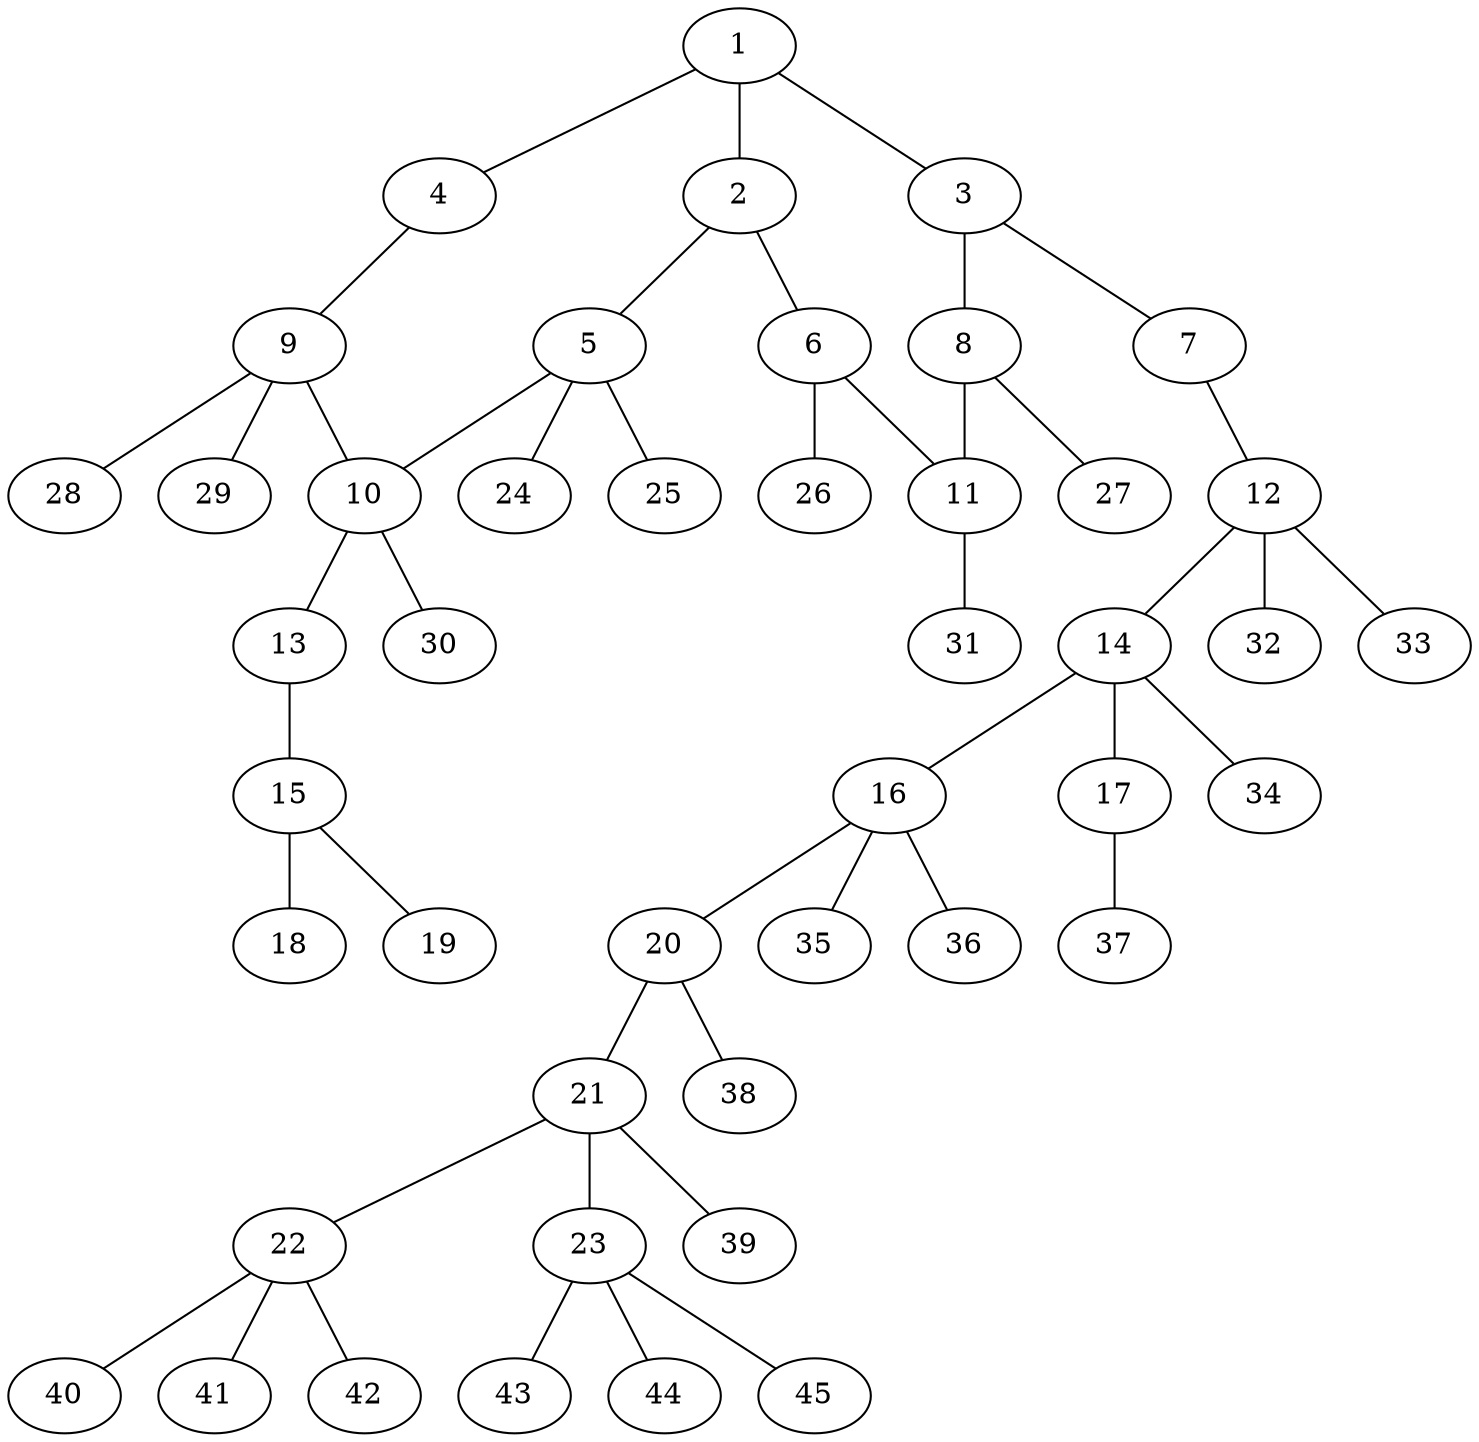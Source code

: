 graph molecule_2903 {
	1	 [chem=C];
	2	 [chem=C];
	1 -- 2	 [valence=2];
	3	 [chem=C];
	1 -- 3	 [valence=1];
	4	 [chem=O];
	1 -- 4	 [valence=1];
	5	 [chem=C];
	2 -- 5	 [valence=1];
	6	 [chem=C];
	2 -- 6	 [valence=1];
	7	 [chem=O];
	3 -- 7	 [valence=1];
	8	 [chem=C];
	3 -- 8	 [valence=2];
	9	 [chem=C];
	4 -- 9	 [valence=1];
	10	 [chem=C];
	5 -- 10	 [valence=1];
	24	 [chem=H];
	5 -- 24	 [valence=1];
	25	 [chem=H];
	5 -- 25	 [valence=1];
	11	 [chem=C];
	6 -- 11	 [valence=2];
	26	 [chem=H];
	6 -- 26	 [valence=1];
	12	 [chem=C];
	7 -- 12	 [valence=1];
	8 -- 11	 [valence=1];
	27	 [chem=H];
	8 -- 27	 [valence=1];
	9 -- 10	 [valence=1];
	28	 [chem=H];
	9 -- 28	 [valence=1];
	29	 [chem=H];
	9 -- 29	 [valence=1];
	13	 [chem=O];
	10 -- 13	 [valence=1];
	30	 [chem=H];
	10 -- 30	 [valence=1];
	31	 [chem=H];
	11 -- 31	 [valence=1];
	14	 [chem=C];
	12 -- 14	 [valence=1];
	32	 [chem=H];
	12 -- 32	 [valence=1];
	33	 [chem=H];
	12 -- 33	 [valence=1];
	15	 [chem=N];
	13 -- 15	 [valence=1];
	16	 [chem=C];
	14 -- 16	 [valence=1];
	17	 [chem=O];
	14 -- 17	 [valence=1];
	34	 [chem=H];
	14 -- 34	 [valence=1];
	18	 [chem=O];
	15 -- 18	 [valence=2];
	19	 [chem=O];
	15 -- 19	 [valence=1];
	20	 [chem=N];
	16 -- 20	 [valence=1];
	35	 [chem=H];
	16 -- 35	 [valence=1];
	36	 [chem=H];
	16 -- 36	 [valence=1];
	37	 [chem=H];
	17 -- 37	 [valence=1];
	21	 [chem=C];
	20 -- 21	 [valence=1];
	38	 [chem=H];
	20 -- 38	 [valence=1];
	22	 [chem=C];
	21 -- 22	 [valence=1];
	23	 [chem=C];
	21 -- 23	 [valence=1];
	39	 [chem=H];
	21 -- 39	 [valence=1];
	40	 [chem=H];
	22 -- 40	 [valence=1];
	41	 [chem=H];
	22 -- 41	 [valence=1];
	42	 [chem=H];
	22 -- 42	 [valence=1];
	43	 [chem=H];
	23 -- 43	 [valence=1];
	44	 [chem=H];
	23 -- 44	 [valence=1];
	45	 [chem=H];
	23 -- 45	 [valence=1];
}
